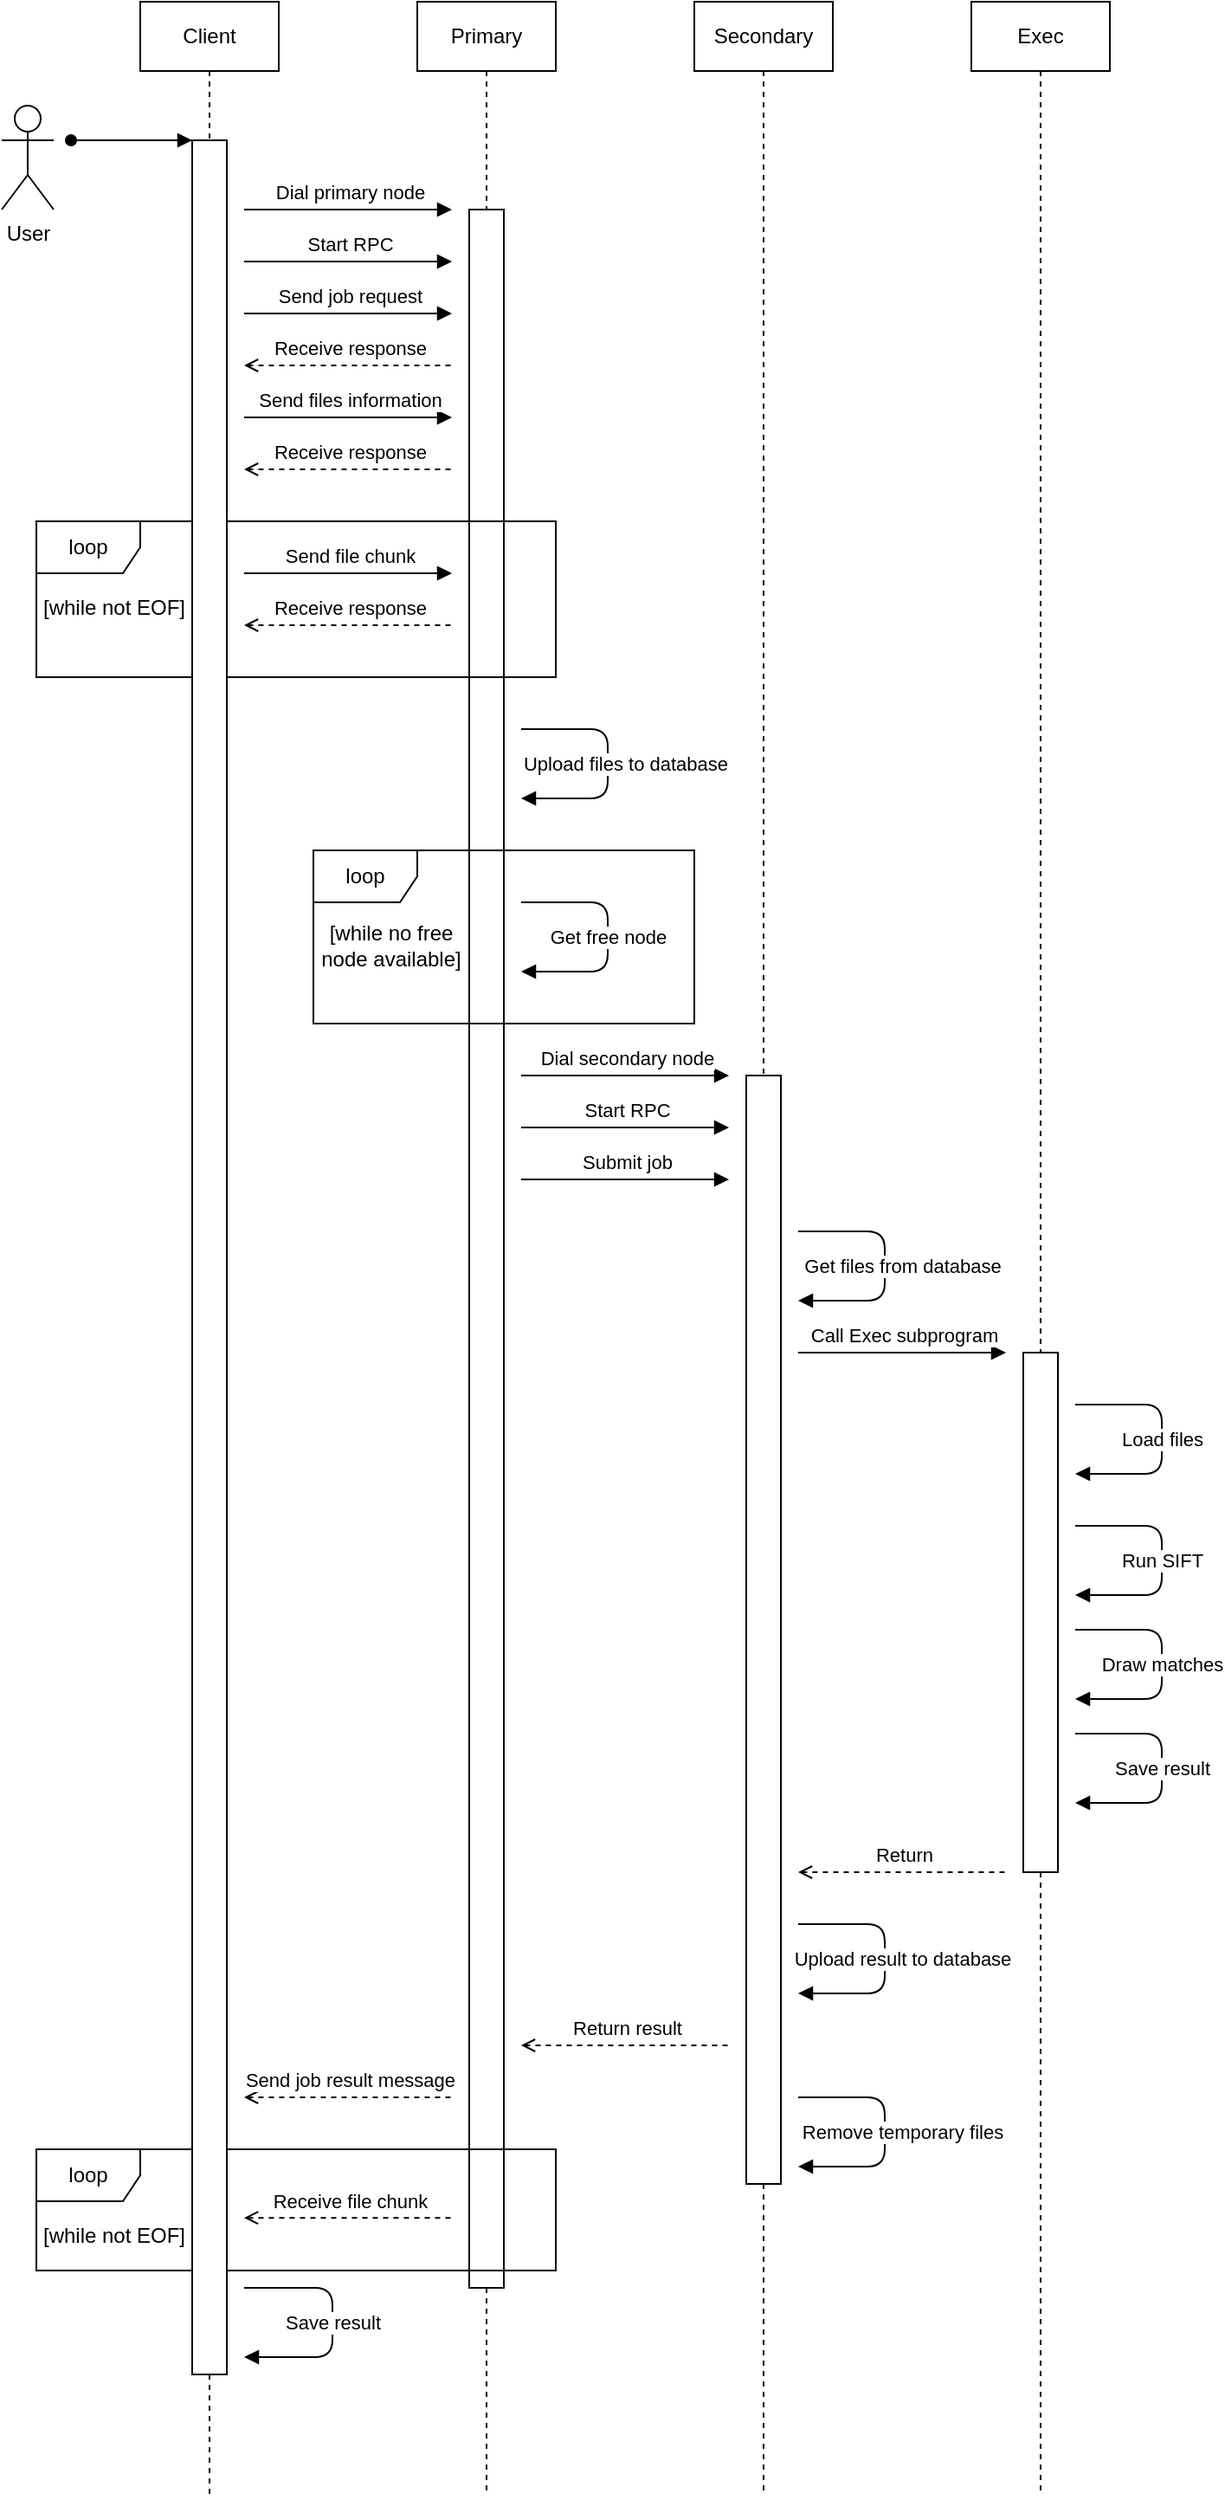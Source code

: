 <mxfile version="13.9.9" type="device"><diagram id="gENrjxhYz6SNcFy4eHOO" name="Page-1"><mxGraphModel dx="2377" dy="1714" grid="1" gridSize="10" guides="1" tooltips="1" connect="1" arrows="1" fold="1" page="1" pageScale="1" pageWidth="850" pageHeight="1100" math="0" shadow="0"><root><mxCell id="0"/><mxCell id="1" parent="0"/><mxCell id="9Et4dc-u3gkdTCAXErPt-13" style="edgeStyle=orthogonalEdgeStyle;rounded=0;orthogonalLoop=1;jettySize=auto;html=1;entryX=0;entryY=0;entryDx=0;entryDy=0;endArrow=block;endFill=1;startArrow=oval;startFill=1;" parent="1" target="9Et4dc-u3gkdTCAXErPt-8" edge="1"><mxGeometry relative="1" as="geometry"><mxPoint x="80" y="120" as="sourcePoint"/><Array as="points"><mxPoint x="100" y="120"/><mxPoint x="100" y="120"/></Array></mxGeometry></mxCell><mxCell id="9Et4dc-u3gkdTCAXErPt-1" value="User" style="shape=umlActor;verticalLabelPosition=bottom;verticalAlign=top;html=1;outlineConnect=0;" parent="1" vertex="1"><mxGeometry x="40" y="100" width="30" height="60" as="geometry"/></mxCell><mxCell id="9Et4dc-u3gkdTCAXErPt-5" style="edgeStyle=orthogonalEdgeStyle;rounded=0;orthogonalLoop=1;jettySize=auto;html=1;dashed=1;endArrow=none;endFill=0;" parent="1" source="9Et4dc-u3gkdTCAXErPt-8" edge="1"><mxGeometry relative="1" as="geometry"><mxPoint x="160" y="1480" as="targetPoint"/></mxGeometry></mxCell><mxCell id="9Et4dc-u3gkdTCAXErPt-2" value="Client" style="rounded=0;whiteSpace=wrap;html=1;" parent="1" vertex="1"><mxGeometry x="120" y="40" width="80" height="40" as="geometry"/></mxCell><mxCell id="9Et4dc-u3gkdTCAXErPt-6" style="edgeStyle=orthogonalEdgeStyle;rounded=0;orthogonalLoop=1;jettySize=auto;html=1;dashed=1;endArrow=none;endFill=0;" parent="1" source="9Et4dc-u3gkdTCAXErPt-9" edge="1"><mxGeometry relative="1" as="geometry"><mxPoint x="320" y="1480" as="targetPoint"/></mxGeometry></mxCell><mxCell id="9Et4dc-u3gkdTCAXErPt-3" value="Primary" style="rounded=0;whiteSpace=wrap;html=1;" parent="1" vertex="1"><mxGeometry x="280" y="40" width="80" height="40" as="geometry"/></mxCell><mxCell id="9Et4dc-u3gkdTCAXErPt-4" value="Secondary" style="rounded=0;whiteSpace=wrap;html=1;" parent="1" vertex="1"><mxGeometry x="440" y="40" width="80" height="40" as="geometry"/></mxCell><mxCell id="9Et4dc-u3gkdTCAXErPt-9" value="" style="rounded=0;whiteSpace=wrap;html=1;" parent="1" vertex="1"><mxGeometry x="310" y="160" width="20" height="1200" as="geometry"/></mxCell><mxCell id="9Et4dc-u3gkdTCAXErPt-10" style="edgeStyle=orthogonalEdgeStyle;rounded=0;orthogonalLoop=1;jettySize=auto;html=1;dashed=1;endArrow=none;endFill=0;" parent="1" source="9Et4dc-u3gkdTCAXErPt-3" target="9Et4dc-u3gkdTCAXErPt-9" edge="1"><mxGeometry relative="1" as="geometry"><mxPoint x="320" y="1080" as="targetPoint"/><mxPoint x="320" y="80" as="sourcePoint"/></mxGeometry></mxCell><mxCell id="9Et4dc-u3gkdTCAXErPt-66" style="edgeStyle=orthogonalEdgeStyle;rounded=0;orthogonalLoop=1;jettySize=auto;html=1;startArrow=none;startFill=0;endArrow=none;endFill=0;dashed=1;" parent="1" source="9Et4dc-u3gkdTCAXErPt-11" edge="1"><mxGeometry relative="1" as="geometry"><mxPoint x="480" y="1480" as="targetPoint"/></mxGeometry></mxCell><mxCell id="9Et4dc-u3gkdTCAXErPt-11" value="" style="rounded=0;whiteSpace=wrap;html=1;" parent="1" vertex="1"><mxGeometry x="470" y="660" width="20" height="640" as="geometry"/></mxCell><mxCell id="9Et4dc-u3gkdTCAXErPt-12" style="edgeStyle=orthogonalEdgeStyle;rounded=0;orthogonalLoop=1;jettySize=auto;html=1;dashed=1;endArrow=none;endFill=0;" parent="1" source="9Et4dc-u3gkdTCAXErPt-4" target="9Et4dc-u3gkdTCAXErPt-11" edge="1"><mxGeometry relative="1" as="geometry"><mxPoint x="480" y="1080" as="targetPoint"/><mxPoint x="480" y="80" as="sourcePoint"/></mxGeometry></mxCell><mxCell id="9Et4dc-u3gkdTCAXErPt-14" value="" style="endArrow=block;html=1;endFill=1;" parent="1" edge="1"><mxGeometry width="50" height="50" relative="1" as="geometry"><mxPoint x="180" y="160" as="sourcePoint"/><mxPoint x="300" y="160" as="targetPoint"/></mxGeometry></mxCell><mxCell id="9Et4dc-u3gkdTCAXErPt-15" value="Dial primary node" style="edgeLabel;html=1;align=center;verticalAlign=middle;resizable=0;points=[];" parent="9Et4dc-u3gkdTCAXErPt-14" vertex="1" connectable="0"><mxGeometry x="-0.22" y="-1" relative="1" as="geometry"><mxPoint x="13.33" y="-11" as="offset"/></mxGeometry></mxCell><mxCell id="9Et4dc-u3gkdTCAXErPt-16" value="" style="endArrow=block;html=1;endFill=1;" parent="1" edge="1"><mxGeometry width="50" height="50" relative="1" as="geometry"><mxPoint x="180" y="190.0" as="sourcePoint"/><mxPoint x="300" y="190.0" as="targetPoint"/></mxGeometry></mxCell><mxCell id="9Et4dc-u3gkdTCAXErPt-17" value="Start RPC" style="edgeLabel;html=1;align=center;verticalAlign=middle;resizable=0;points=[];" parent="9Et4dc-u3gkdTCAXErPt-16" vertex="1" connectable="0"><mxGeometry x="-0.22" y="-1" relative="1" as="geometry"><mxPoint x="13.33" y="-11" as="offset"/></mxGeometry></mxCell><mxCell id="9Et4dc-u3gkdTCAXErPt-18" value="" style="endArrow=block;html=1;endFill=1;" parent="1" edge="1"><mxGeometry width="50" height="50" relative="1" as="geometry"><mxPoint x="180" y="220.0" as="sourcePoint"/><mxPoint x="300" y="220.0" as="targetPoint"/></mxGeometry></mxCell><mxCell id="9Et4dc-u3gkdTCAXErPt-19" value="Send job request" style="edgeLabel;html=1;align=center;verticalAlign=middle;resizable=0;points=[];" parent="9Et4dc-u3gkdTCAXErPt-18" vertex="1" connectable="0"><mxGeometry x="-0.22" y="-1" relative="1" as="geometry"><mxPoint x="13.33" y="-11" as="offset"/></mxGeometry></mxCell><mxCell id="9Et4dc-u3gkdTCAXErPt-20" value="" style="endArrow=none;html=1;endFill=0;startArrow=open;startFill=0;dashed=1;" parent="1" edge="1"><mxGeometry width="50" height="50" relative="1" as="geometry"><mxPoint x="180" y="250.0" as="sourcePoint"/><mxPoint x="300" y="250.0" as="targetPoint"/></mxGeometry></mxCell><mxCell id="9Et4dc-u3gkdTCAXErPt-21" value="Receive response" style="edgeLabel;html=1;align=center;verticalAlign=middle;resizable=0;points=[];" parent="9Et4dc-u3gkdTCAXErPt-20" vertex="1" connectable="0"><mxGeometry x="-0.22" y="-1" relative="1" as="geometry"><mxPoint x="13.33" y="-11" as="offset"/></mxGeometry></mxCell><mxCell id="9Et4dc-u3gkdTCAXErPt-22" value="" style="endArrow=block;html=1;endFill=1;" parent="1" edge="1"><mxGeometry width="50" height="50" relative="1" as="geometry"><mxPoint x="180" y="280.0" as="sourcePoint"/><mxPoint x="300" y="280.0" as="targetPoint"/></mxGeometry></mxCell><mxCell id="9Et4dc-u3gkdTCAXErPt-23" value="Send files information" style="edgeLabel;html=1;align=center;verticalAlign=middle;resizable=0;points=[];" parent="9Et4dc-u3gkdTCAXErPt-22" vertex="1" connectable="0"><mxGeometry x="-0.22" y="-1" relative="1" as="geometry"><mxPoint x="13.33" y="-11" as="offset"/></mxGeometry></mxCell><mxCell id="9Et4dc-u3gkdTCAXErPt-24" value="" style="endArrow=none;html=1;endFill=0;startArrow=open;startFill=0;dashed=1;" parent="1" edge="1"><mxGeometry width="50" height="50" relative="1" as="geometry"><mxPoint x="180" y="310" as="sourcePoint"/><mxPoint x="300" y="310" as="targetPoint"/></mxGeometry></mxCell><mxCell id="9Et4dc-u3gkdTCAXErPt-25" value="Receive response" style="edgeLabel;html=1;align=center;verticalAlign=middle;resizable=0;points=[];" parent="9Et4dc-u3gkdTCAXErPt-24" vertex="1" connectable="0"><mxGeometry x="-0.22" y="-1" relative="1" as="geometry"><mxPoint x="13.33" y="-11" as="offset"/></mxGeometry></mxCell><mxCell id="9Et4dc-u3gkdTCAXErPt-26" value="loop" style="shape=umlFrame;whiteSpace=wrap;html=1;container=1;collapsible=0;recursiveResize=0;" parent="1" vertex="1"><mxGeometry x="60" y="340" width="300" height="90" as="geometry"/></mxCell><mxCell id="9Et4dc-u3gkdTCAXErPt-31" value="" style="endArrow=none;html=1;endFill=0;startArrow=open;startFill=0;dashed=1;" parent="9Et4dc-u3gkdTCAXErPt-26" edge="1"><mxGeometry width="50" height="50" relative="1" as="geometry"><mxPoint x="120" y="60" as="sourcePoint"/><mxPoint x="240" y="60" as="targetPoint"/></mxGeometry></mxCell><mxCell id="9Et4dc-u3gkdTCAXErPt-32" value="Receive response" style="edgeLabel;html=1;align=center;verticalAlign=middle;resizable=0;points=[];" parent="9Et4dc-u3gkdTCAXErPt-31" vertex="1" connectable="0"><mxGeometry x="-0.22" y="-1" relative="1" as="geometry"><mxPoint x="13.33" y="-11" as="offset"/></mxGeometry></mxCell><mxCell id="9Et4dc-u3gkdTCAXErPt-29" value="" style="endArrow=block;html=1;endFill=1;" parent="9Et4dc-u3gkdTCAXErPt-26" edge="1"><mxGeometry width="50" height="50" relative="1" as="geometry"><mxPoint x="120" y="30.0" as="sourcePoint"/><mxPoint x="240" y="30.0" as="targetPoint"/></mxGeometry></mxCell><mxCell id="9Et4dc-u3gkdTCAXErPt-30" value="Send file chunk" style="edgeLabel;html=1;align=center;verticalAlign=middle;resizable=0;points=[];" parent="9Et4dc-u3gkdTCAXErPt-29" vertex="1" connectable="0"><mxGeometry x="-0.22" y="-1" relative="1" as="geometry"><mxPoint x="13.33" y="-11" as="offset"/></mxGeometry></mxCell><mxCell id="9Et4dc-u3gkdTCAXErPt-28" value="[while not EOF]" style="text;html=1;strokeColor=none;fillColor=none;align=center;verticalAlign=middle;whiteSpace=wrap;rounded=0;" parent="9Et4dc-u3gkdTCAXErPt-26" vertex="1"><mxGeometry y="40" width="90" height="20" as="geometry"/></mxCell><mxCell id="9Et4dc-u3gkdTCAXErPt-33" value="loop" style="shape=umlFrame;whiteSpace=wrap;html=1;container=1;collapsible=0;recursiveResize=0;" parent="1" vertex="1"><mxGeometry x="60" y="1280" width="300" height="70" as="geometry"/></mxCell><mxCell id="9Et4dc-u3gkdTCAXErPt-34" value="" style="endArrow=none;html=1;endFill=0;startArrow=open;startFill=0;dashed=1;" parent="9Et4dc-u3gkdTCAXErPt-33" edge="1"><mxGeometry width="50" height="50" relative="1" as="geometry"><mxPoint x="120" y="39.58" as="sourcePoint"/><mxPoint x="240" y="39.58" as="targetPoint"/></mxGeometry></mxCell><mxCell id="9Et4dc-u3gkdTCAXErPt-35" value="Receive file chunk" style="edgeLabel;html=1;align=center;verticalAlign=middle;resizable=0;points=[];" parent="9Et4dc-u3gkdTCAXErPt-34" vertex="1" connectable="0"><mxGeometry x="-0.22" y="-1" relative="1" as="geometry"><mxPoint x="13.33" y="-11" as="offset"/></mxGeometry></mxCell><mxCell id="9Et4dc-u3gkdTCAXErPt-38" value="[while not EOF]" style="text;html=1;strokeColor=none;fillColor=none;align=center;verticalAlign=middle;whiteSpace=wrap;rounded=0;" parent="9Et4dc-u3gkdTCAXErPt-33" vertex="1"><mxGeometry y="40" width="90" height="20" as="geometry"/></mxCell><mxCell id="9Et4dc-u3gkdTCAXErPt-39" value="" style="endArrow=block;html=1;endFill=1;" parent="1" edge="1"><mxGeometry width="50" height="50" relative="1" as="geometry"><mxPoint x="180" y="1360" as="sourcePoint"/><mxPoint x="180" y="1400" as="targetPoint"/><Array as="points"><mxPoint x="231" y="1360"/><mxPoint x="231" y="1400"/></Array></mxGeometry></mxCell><mxCell id="9Et4dc-u3gkdTCAXErPt-40" value="Save result" style="edgeLabel;html=1;align=center;verticalAlign=middle;resizable=0;points=[];" parent="9Et4dc-u3gkdTCAXErPt-39" vertex="1" connectable="0"><mxGeometry x="0.101" y="2" relative="1" as="geometry"><mxPoint x="-2" y="-7.14" as="offset"/></mxGeometry></mxCell><mxCell id="9Et4dc-u3gkdTCAXErPt-47" value="" style="endArrow=block;html=1;endFill=1;" parent="1" edge="1"><mxGeometry width="50" height="50" relative="1" as="geometry"><mxPoint x="340" y="460" as="sourcePoint"/><mxPoint x="340" y="500" as="targetPoint"/><Array as="points"><mxPoint x="390" y="460"/><mxPoint x="390" y="500"/></Array></mxGeometry></mxCell><mxCell id="9Et4dc-u3gkdTCAXErPt-48" value="Upload files to database" style="edgeLabel;html=1;align=center;verticalAlign=middle;resizable=0;points=[];" parent="9Et4dc-u3gkdTCAXErPt-47" vertex="1" connectable="0"><mxGeometry x="0.101" y="2" relative="1" as="geometry"><mxPoint x="8" y="-7.14" as="offset"/></mxGeometry></mxCell><mxCell id="9Et4dc-u3gkdTCAXErPt-51" value="loop" style="shape=umlFrame;whiteSpace=wrap;html=1;container=1;collapsible=0;recursiveResize=0;" parent="1" vertex="1"><mxGeometry x="220" y="530" width="220" height="100" as="geometry"/></mxCell><mxCell id="9Et4dc-u3gkdTCAXErPt-52" value="[while no free node available]" style="text;html=1;strokeColor=none;fillColor=none;align=center;verticalAlign=middle;whiteSpace=wrap;rounded=0;" parent="9Et4dc-u3gkdTCAXErPt-51" vertex="1"><mxGeometry y="40" width="90" height="30" as="geometry"/></mxCell><mxCell id="9Et4dc-u3gkdTCAXErPt-83" value="" style="endArrow=block;html=1;endFill=1;" parent="9Et4dc-u3gkdTCAXErPt-51" edge="1"><mxGeometry width="50" height="50" relative="1" as="geometry"><mxPoint x="120" y="30" as="sourcePoint"/><mxPoint x="120" y="70" as="targetPoint"/><Array as="points"><mxPoint x="170" y="30"/><mxPoint x="170" y="70"/></Array></mxGeometry></mxCell><mxCell id="9Et4dc-u3gkdTCAXErPt-84" value="Get free node" style="edgeLabel;html=1;align=center;verticalAlign=middle;resizable=0;points=[];" parent="9Et4dc-u3gkdTCAXErPt-83" vertex="1" connectable="0"><mxGeometry x="0.101" y="2" relative="1" as="geometry"><mxPoint x="-2" y="-7.24" as="offset"/></mxGeometry></mxCell><mxCell id="9Et4dc-u3gkdTCAXErPt-55" value="" style="endArrow=block;html=1;endFill=1;" parent="1" edge="1"><mxGeometry width="50" height="50" relative="1" as="geometry"><mxPoint x="340" y="660" as="sourcePoint"/><mxPoint x="460" y="660" as="targetPoint"/></mxGeometry></mxCell><mxCell id="9Et4dc-u3gkdTCAXErPt-56" value="Dial secondary node" style="edgeLabel;html=1;align=center;verticalAlign=middle;resizable=0;points=[];" parent="9Et4dc-u3gkdTCAXErPt-55" vertex="1" connectable="0"><mxGeometry x="-0.22" y="-1" relative="1" as="geometry"><mxPoint x="13.33" y="-11" as="offset"/></mxGeometry></mxCell><mxCell id="9Et4dc-u3gkdTCAXErPt-57" value="" style="endArrow=block;html=1;endFill=1;" parent="1" edge="1"><mxGeometry width="50" height="50" relative="1" as="geometry"><mxPoint x="340" y="690" as="sourcePoint"/><mxPoint x="460" y="690" as="targetPoint"/></mxGeometry></mxCell><mxCell id="9Et4dc-u3gkdTCAXErPt-58" value="Start RPC" style="edgeLabel;html=1;align=center;verticalAlign=middle;resizable=0;points=[];" parent="9Et4dc-u3gkdTCAXErPt-57" vertex="1" connectable="0"><mxGeometry x="-0.22" y="-1" relative="1" as="geometry"><mxPoint x="13.33" y="-11" as="offset"/></mxGeometry></mxCell><mxCell id="9Et4dc-u3gkdTCAXErPt-59" value="" style="endArrow=block;html=1;endFill=1;" parent="1" edge="1"><mxGeometry width="50" height="50" relative="1" as="geometry"><mxPoint x="340" y="720" as="sourcePoint"/><mxPoint x="460" y="720" as="targetPoint"/></mxGeometry></mxCell><mxCell id="9Et4dc-u3gkdTCAXErPt-60" value="Submit job" style="edgeLabel;html=1;align=center;verticalAlign=middle;resizable=0;points=[];" parent="9Et4dc-u3gkdTCAXErPt-59" vertex="1" connectable="0"><mxGeometry x="-0.22" y="-1" relative="1" as="geometry"><mxPoint x="13.33" y="-11" as="offset"/></mxGeometry></mxCell><mxCell id="9Et4dc-u3gkdTCAXErPt-62" value="" style="endArrow=none;html=1;endFill=0;startArrow=open;startFill=0;dashed=1;" parent="1" edge="1"><mxGeometry width="50" height="50" relative="1" as="geometry"><mxPoint x="180" y="1250" as="sourcePoint"/><mxPoint x="300" y="1250" as="targetPoint"/></mxGeometry></mxCell><mxCell id="9Et4dc-u3gkdTCAXErPt-63" value="Send job result message" style="edgeLabel;html=1;align=center;verticalAlign=middle;resizable=0;points=[];" parent="9Et4dc-u3gkdTCAXErPt-62" vertex="1" connectable="0"><mxGeometry x="-0.22" y="-1" relative="1" as="geometry"><mxPoint x="13.33" y="-11" as="offset"/></mxGeometry></mxCell><mxCell id="9Et4dc-u3gkdTCAXErPt-64" value="" style="endArrow=none;html=1;endFill=0;startArrow=open;startFill=0;dashed=1;" parent="1" edge="1"><mxGeometry width="50" height="50" relative="1" as="geometry"><mxPoint x="340" y="1220" as="sourcePoint"/><mxPoint x="460" y="1220" as="targetPoint"/></mxGeometry></mxCell><mxCell id="9Et4dc-u3gkdTCAXErPt-65" value="Return result" style="edgeLabel;html=1;align=center;verticalAlign=middle;resizable=0;points=[];" parent="9Et4dc-u3gkdTCAXErPt-64" vertex="1" connectable="0"><mxGeometry x="-0.22" y="-1" relative="1" as="geometry"><mxPoint x="13.33" y="-11" as="offset"/></mxGeometry></mxCell><mxCell id="9Et4dc-u3gkdTCAXErPt-8" value="" style="rounded=0;whiteSpace=wrap;html=1;" parent="1" vertex="1"><mxGeometry x="150" y="120" width="20" height="1290" as="geometry"/></mxCell><mxCell id="9Et4dc-u3gkdTCAXErPt-67" style="edgeStyle=orthogonalEdgeStyle;rounded=0;orthogonalLoop=1;jettySize=auto;html=1;dashed=1;endArrow=none;endFill=0;" parent="1" source="9Et4dc-u3gkdTCAXErPt-2" target="9Et4dc-u3gkdTCAXErPt-8" edge="1"><mxGeometry relative="1" as="geometry"><mxPoint x="160" y="1200" as="targetPoint"/><mxPoint x="160" y="80" as="sourcePoint"/></mxGeometry></mxCell><mxCell id="9Et4dc-u3gkdTCAXErPt-53" value="" style="endArrow=block;html=1;endFill=1;" parent="1" edge="1"><mxGeometry width="50" height="50" relative="1" as="geometry"><mxPoint x="500" y="750" as="sourcePoint"/><mxPoint x="500" y="790" as="targetPoint"/><Array as="points"><mxPoint x="550" y="750"/><mxPoint x="550" y="790"/></Array></mxGeometry></mxCell><mxCell id="9Et4dc-u3gkdTCAXErPt-54" value="Get files from database" style="edgeLabel;html=1;align=center;verticalAlign=middle;resizable=0;points=[];" parent="9Et4dc-u3gkdTCAXErPt-53" vertex="1" connectable="0"><mxGeometry x="0.101" y="2" relative="1" as="geometry"><mxPoint x="8" y="-7.5" as="offset"/></mxGeometry></mxCell><mxCell id="9Et4dc-u3gkdTCAXErPt-68" value="Exec" style="rounded=0;whiteSpace=wrap;html=1;" parent="1" vertex="1"><mxGeometry x="600" y="40" width="80" height="40" as="geometry"/></mxCell><mxCell id="9Et4dc-u3gkdTCAXErPt-69" style="edgeStyle=orthogonalEdgeStyle;rounded=0;orthogonalLoop=1;jettySize=auto;html=1;dashed=1;endArrow=none;endFill=0;" parent="1" source="9Et4dc-u3gkdTCAXErPt-70" edge="1"><mxGeometry relative="1" as="geometry"><mxPoint x="640" y="1480" as="targetPoint"/><mxPoint x="640" y="80" as="sourcePoint"/></mxGeometry></mxCell><mxCell id="9Et4dc-u3gkdTCAXErPt-70" value="" style="rounded=0;whiteSpace=wrap;html=1;" parent="1" vertex="1"><mxGeometry x="630" y="820" width="20" height="300" as="geometry"/></mxCell><mxCell id="9Et4dc-u3gkdTCAXErPt-71" style="edgeStyle=orthogonalEdgeStyle;rounded=0;orthogonalLoop=1;jettySize=auto;html=1;dashed=1;endArrow=none;endFill=0;" parent="1" source="9Et4dc-u3gkdTCAXErPt-68" target="9Et4dc-u3gkdTCAXErPt-70" edge="1"><mxGeometry relative="1" as="geometry"><mxPoint x="640" y="1200" as="targetPoint"/><mxPoint x="640" y="80" as="sourcePoint"/></mxGeometry></mxCell><mxCell id="9Et4dc-u3gkdTCAXErPt-73" value="" style="endArrow=block;html=1;endFill=1;" parent="1" edge="1"><mxGeometry width="50" height="50" relative="1" as="geometry"><mxPoint x="500" y="820" as="sourcePoint"/><mxPoint x="620" y="820" as="targetPoint"/></mxGeometry></mxCell><mxCell id="9Et4dc-u3gkdTCAXErPt-74" value="Call Exec subprogram" style="edgeLabel;html=1;align=center;verticalAlign=middle;resizable=0;points=[];" parent="9Et4dc-u3gkdTCAXErPt-73" vertex="1" connectable="0"><mxGeometry x="-0.22" y="-1" relative="1" as="geometry"><mxPoint x="13.33" y="-11" as="offset"/></mxGeometry></mxCell><mxCell id="9Et4dc-u3gkdTCAXErPt-75" value="" style="endArrow=block;html=1;endFill=1;" parent="1" edge="1"><mxGeometry width="50" height="50" relative="1" as="geometry"><mxPoint x="660" y="850" as="sourcePoint"/><mxPoint x="660" y="890" as="targetPoint"/><Array as="points"><mxPoint x="710" y="850"/><mxPoint x="710" y="890"/></Array></mxGeometry></mxCell><mxCell id="9Et4dc-u3gkdTCAXErPt-76" value="Load files" style="edgeLabel;html=1;align=center;verticalAlign=middle;resizable=0;points=[];" parent="9Et4dc-u3gkdTCAXErPt-75" vertex="1" connectable="0"><mxGeometry x="0.101" y="2" relative="1" as="geometry"><mxPoint x="-2" y="-7.14" as="offset"/></mxGeometry></mxCell><mxCell id="9Et4dc-u3gkdTCAXErPt-77" value="" style="endArrow=block;html=1;endFill=1;" parent="1" edge="1"><mxGeometry width="50" height="50" relative="1" as="geometry"><mxPoint x="660" y="920" as="sourcePoint"/><mxPoint x="660" y="960" as="targetPoint"/><Array as="points"><mxPoint x="710" y="920"/><mxPoint x="710" y="960"/></Array></mxGeometry></mxCell><mxCell id="9Et4dc-u3gkdTCAXErPt-78" value="Run SIFT" style="edgeLabel;html=1;align=center;verticalAlign=middle;resizable=0;points=[];" parent="9Et4dc-u3gkdTCAXErPt-77" vertex="1" connectable="0"><mxGeometry x="0.101" y="2" relative="1" as="geometry"><mxPoint x="-2" y="-7.14" as="offset"/></mxGeometry></mxCell><mxCell id="9Et4dc-u3gkdTCAXErPt-79" value="" style="endArrow=block;html=1;endFill=1;" parent="1" edge="1"><mxGeometry width="50" height="50" relative="1" as="geometry"><mxPoint x="660" y="980" as="sourcePoint"/><mxPoint x="660" y="1020" as="targetPoint"/><Array as="points"><mxPoint x="710" y="980"/><mxPoint x="710" y="1020"/></Array></mxGeometry></mxCell><mxCell id="9Et4dc-u3gkdTCAXErPt-80" value="Draw matches" style="edgeLabel;html=1;align=center;verticalAlign=middle;resizable=0;points=[];" parent="9Et4dc-u3gkdTCAXErPt-79" vertex="1" connectable="0"><mxGeometry x="0.101" y="2" relative="1" as="geometry"><mxPoint x="-2" y="-7.14" as="offset"/></mxGeometry></mxCell><mxCell id="9Et4dc-u3gkdTCAXErPt-81" value="" style="endArrow=block;html=1;endFill=1;" parent="1" edge="1"><mxGeometry width="50" height="50" relative="1" as="geometry"><mxPoint x="660" y="1040" as="sourcePoint"/><mxPoint x="660" y="1080" as="targetPoint"/><Array as="points"><mxPoint x="710" y="1040"/><mxPoint x="710" y="1080"/></Array></mxGeometry></mxCell><mxCell id="9Et4dc-u3gkdTCAXErPt-82" value="Save result" style="edgeLabel;html=1;align=center;verticalAlign=middle;resizable=0;points=[];" parent="9Et4dc-u3gkdTCAXErPt-81" vertex="1" connectable="0"><mxGeometry x="0.101" y="2" relative="1" as="geometry"><mxPoint x="-2" y="-7.14" as="offset"/></mxGeometry></mxCell><mxCell id="9Et4dc-u3gkdTCAXErPt-85" value="" style="endArrow=none;html=1;endFill=0;startArrow=open;startFill=0;dashed=1;" parent="1" edge="1"><mxGeometry width="50" height="50" relative="1" as="geometry"><mxPoint x="500" y="1120" as="sourcePoint"/><mxPoint x="620" y="1120" as="targetPoint"/></mxGeometry></mxCell><mxCell id="9Et4dc-u3gkdTCAXErPt-86" value="Return" style="edgeLabel;html=1;align=center;verticalAlign=middle;resizable=0;points=[];" parent="9Et4dc-u3gkdTCAXErPt-85" vertex="1" connectable="0"><mxGeometry x="-0.22" y="-1" relative="1" as="geometry"><mxPoint x="13.33" y="-11" as="offset"/></mxGeometry></mxCell><mxCell id="9Et4dc-u3gkdTCAXErPt-87" value="" style="endArrow=block;html=1;endFill=1;" parent="1" edge="1"><mxGeometry width="50" height="50" relative="1" as="geometry"><mxPoint x="500" y="1150" as="sourcePoint"/><mxPoint x="500" y="1190" as="targetPoint"/><Array as="points"><mxPoint x="550" y="1150"/><mxPoint x="550" y="1190"/></Array></mxGeometry></mxCell><mxCell id="9Et4dc-u3gkdTCAXErPt-88" value="Upload result to database" style="edgeLabel;html=1;align=center;verticalAlign=middle;resizable=0;points=[];" parent="9Et4dc-u3gkdTCAXErPt-87" vertex="1" connectable="0"><mxGeometry x="0.101" y="2" relative="1" as="geometry"><mxPoint x="8" y="-7.14" as="offset"/></mxGeometry></mxCell><mxCell id="9Et4dc-u3gkdTCAXErPt-89" value="" style="endArrow=block;html=1;endFill=1;" parent="1" edge="1"><mxGeometry width="50" height="50" relative="1" as="geometry"><mxPoint x="500" y="1250" as="sourcePoint"/><mxPoint x="500" y="1290" as="targetPoint"/><Array as="points"><mxPoint x="550" y="1250"/><mxPoint x="550" y="1290"/></Array></mxGeometry></mxCell><mxCell id="9Et4dc-u3gkdTCAXErPt-90" value="Remove temporary files" style="edgeLabel;html=1;align=center;verticalAlign=middle;resizable=0;points=[];" parent="9Et4dc-u3gkdTCAXErPt-89" vertex="1" connectable="0"><mxGeometry x="0.101" y="2" relative="1" as="geometry"><mxPoint x="8" y="-7.14" as="offset"/></mxGeometry></mxCell></root></mxGraphModel></diagram></mxfile>